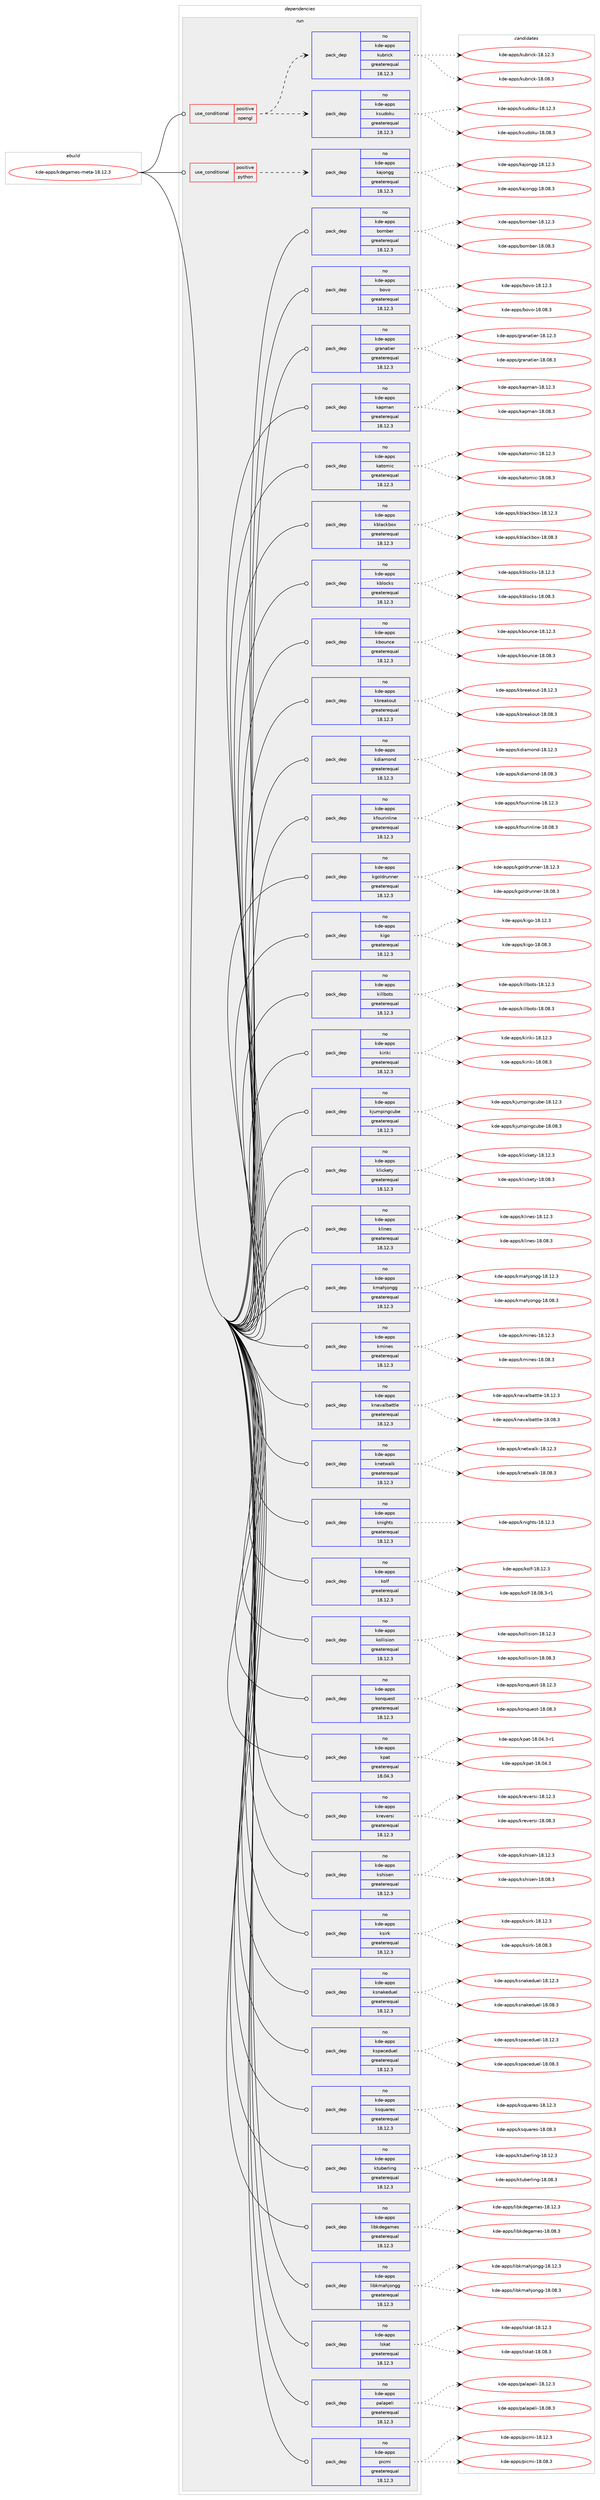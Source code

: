 digraph prolog {

# *************
# Graph options
# *************

newrank=true;
concentrate=true;
compound=true;
graph [rankdir=LR,fontname=Helvetica,fontsize=10,ranksep=1.5];#, ranksep=2.5, nodesep=0.2];
edge  [arrowhead=vee];
node  [fontname=Helvetica,fontsize=10];

# **********
# The ebuild
# **********

subgraph cluster_leftcol {
color=gray;
rank=same;
label=<<i>ebuild</i>>;
id [label="kde-apps/kdegames-meta-18.12.3", color=red, width=4, href="../kde-apps/kdegames-meta-18.12.3.svg"];
}

# ****************
# The dependencies
# ****************

subgraph cluster_midcol {
color=gray;
label=<<i>dependencies</i>>;
subgraph cluster_compile {
fillcolor="#eeeeee";
style=filled;
label=<<i>compile</i>>;
}
subgraph cluster_compileandrun {
fillcolor="#eeeeee";
style=filled;
label=<<i>compile and run</i>>;
}
subgraph cluster_run {
fillcolor="#eeeeee";
style=filled;
label=<<i>run</i>>;
subgraph cond428769 {
dependency1574760 [label=<<TABLE BORDER="0" CELLBORDER="1" CELLSPACING="0" CELLPADDING="4"><TR><TD ROWSPAN="3" CELLPADDING="10">use_conditional</TD></TR><TR><TD>positive</TD></TR><TR><TD>opengl</TD></TR></TABLE>>, shape=none, color=red];
subgraph pack1121554 {
dependency1574761 [label=<<TABLE BORDER="0" CELLBORDER="1" CELLSPACING="0" CELLPADDING="4" WIDTH="220"><TR><TD ROWSPAN="6" CELLPADDING="30">pack_dep</TD></TR><TR><TD WIDTH="110">no</TD></TR><TR><TD>kde-apps</TD></TR><TR><TD>ksudoku</TD></TR><TR><TD>greaterequal</TD></TR><TR><TD>18.12.3</TD></TR></TABLE>>, shape=none, color=blue];
}
dependency1574760:e -> dependency1574761:w [weight=20,style="dashed",arrowhead="vee"];
subgraph pack1121555 {
dependency1574762 [label=<<TABLE BORDER="0" CELLBORDER="1" CELLSPACING="0" CELLPADDING="4" WIDTH="220"><TR><TD ROWSPAN="6" CELLPADDING="30">pack_dep</TD></TR><TR><TD WIDTH="110">no</TD></TR><TR><TD>kde-apps</TD></TR><TR><TD>kubrick</TD></TR><TR><TD>greaterequal</TD></TR><TR><TD>18.12.3</TD></TR></TABLE>>, shape=none, color=blue];
}
dependency1574760:e -> dependency1574762:w [weight=20,style="dashed",arrowhead="vee"];
}
id:e -> dependency1574760:w [weight=20,style="solid",arrowhead="odot"];
subgraph cond428770 {
dependency1574763 [label=<<TABLE BORDER="0" CELLBORDER="1" CELLSPACING="0" CELLPADDING="4"><TR><TD ROWSPAN="3" CELLPADDING="10">use_conditional</TD></TR><TR><TD>positive</TD></TR><TR><TD>python</TD></TR></TABLE>>, shape=none, color=red];
subgraph pack1121556 {
dependency1574764 [label=<<TABLE BORDER="0" CELLBORDER="1" CELLSPACING="0" CELLPADDING="4" WIDTH="220"><TR><TD ROWSPAN="6" CELLPADDING="30">pack_dep</TD></TR><TR><TD WIDTH="110">no</TD></TR><TR><TD>kde-apps</TD></TR><TR><TD>kajongg</TD></TR><TR><TD>greaterequal</TD></TR><TR><TD>18.12.3</TD></TR></TABLE>>, shape=none, color=blue];
}
dependency1574763:e -> dependency1574764:w [weight=20,style="dashed",arrowhead="vee"];
}
id:e -> dependency1574763:w [weight=20,style="solid",arrowhead="odot"];
subgraph pack1121557 {
dependency1574765 [label=<<TABLE BORDER="0" CELLBORDER="1" CELLSPACING="0" CELLPADDING="4" WIDTH="220"><TR><TD ROWSPAN="6" CELLPADDING="30">pack_dep</TD></TR><TR><TD WIDTH="110">no</TD></TR><TR><TD>kde-apps</TD></TR><TR><TD>bomber</TD></TR><TR><TD>greaterequal</TD></TR><TR><TD>18.12.3</TD></TR></TABLE>>, shape=none, color=blue];
}
id:e -> dependency1574765:w [weight=20,style="solid",arrowhead="odot"];
subgraph pack1121558 {
dependency1574766 [label=<<TABLE BORDER="0" CELLBORDER="1" CELLSPACING="0" CELLPADDING="4" WIDTH="220"><TR><TD ROWSPAN="6" CELLPADDING="30">pack_dep</TD></TR><TR><TD WIDTH="110">no</TD></TR><TR><TD>kde-apps</TD></TR><TR><TD>bovo</TD></TR><TR><TD>greaterequal</TD></TR><TR><TD>18.12.3</TD></TR></TABLE>>, shape=none, color=blue];
}
id:e -> dependency1574766:w [weight=20,style="solid",arrowhead="odot"];
subgraph pack1121559 {
dependency1574767 [label=<<TABLE BORDER="0" CELLBORDER="1" CELLSPACING="0" CELLPADDING="4" WIDTH="220"><TR><TD ROWSPAN="6" CELLPADDING="30">pack_dep</TD></TR><TR><TD WIDTH="110">no</TD></TR><TR><TD>kde-apps</TD></TR><TR><TD>granatier</TD></TR><TR><TD>greaterequal</TD></TR><TR><TD>18.12.3</TD></TR></TABLE>>, shape=none, color=blue];
}
id:e -> dependency1574767:w [weight=20,style="solid",arrowhead="odot"];
subgraph pack1121560 {
dependency1574768 [label=<<TABLE BORDER="0" CELLBORDER="1" CELLSPACING="0" CELLPADDING="4" WIDTH="220"><TR><TD ROWSPAN="6" CELLPADDING="30">pack_dep</TD></TR><TR><TD WIDTH="110">no</TD></TR><TR><TD>kde-apps</TD></TR><TR><TD>kapman</TD></TR><TR><TD>greaterequal</TD></TR><TR><TD>18.12.3</TD></TR></TABLE>>, shape=none, color=blue];
}
id:e -> dependency1574768:w [weight=20,style="solid",arrowhead="odot"];
subgraph pack1121561 {
dependency1574769 [label=<<TABLE BORDER="0" CELLBORDER="1" CELLSPACING="0" CELLPADDING="4" WIDTH="220"><TR><TD ROWSPAN="6" CELLPADDING="30">pack_dep</TD></TR><TR><TD WIDTH="110">no</TD></TR><TR><TD>kde-apps</TD></TR><TR><TD>katomic</TD></TR><TR><TD>greaterequal</TD></TR><TR><TD>18.12.3</TD></TR></TABLE>>, shape=none, color=blue];
}
id:e -> dependency1574769:w [weight=20,style="solid",arrowhead="odot"];
subgraph pack1121562 {
dependency1574770 [label=<<TABLE BORDER="0" CELLBORDER="1" CELLSPACING="0" CELLPADDING="4" WIDTH="220"><TR><TD ROWSPAN="6" CELLPADDING="30">pack_dep</TD></TR><TR><TD WIDTH="110">no</TD></TR><TR><TD>kde-apps</TD></TR><TR><TD>kblackbox</TD></TR><TR><TD>greaterequal</TD></TR><TR><TD>18.12.3</TD></TR></TABLE>>, shape=none, color=blue];
}
id:e -> dependency1574770:w [weight=20,style="solid",arrowhead="odot"];
subgraph pack1121563 {
dependency1574771 [label=<<TABLE BORDER="0" CELLBORDER="1" CELLSPACING="0" CELLPADDING="4" WIDTH="220"><TR><TD ROWSPAN="6" CELLPADDING="30">pack_dep</TD></TR><TR><TD WIDTH="110">no</TD></TR><TR><TD>kde-apps</TD></TR><TR><TD>kblocks</TD></TR><TR><TD>greaterequal</TD></TR><TR><TD>18.12.3</TD></TR></TABLE>>, shape=none, color=blue];
}
id:e -> dependency1574771:w [weight=20,style="solid",arrowhead="odot"];
subgraph pack1121564 {
dependency1574772 [label=<<TABLE BORDER="0" CELLBORDER="1" CELLSPACING="0" CELLPADDING="4" WIDTH="220"><TR><TD ROWSPAN="6" CELLPADDING="30">pack_dep</TD></TR><TR><TD WIDTH="110">no</TD></TR><TR><TD>kde-apps</TD></TR><TR><TD>kbounce</TD></TR><TR><TD>greaterequal</TD></TR><TR><TD>18.12.3</TD></TR></TABLE>>, shape=none, color=blue];
}
id:e -> dependency1574772:w [weight=20,style="solid",arrowhead="odot"];
subgraph pack1121565 {
dependency1574773 [label=<<TABLE BORDER="0" CELLBORDER="1" CELLSPACING="0" CELLPADDING="4" WIDTH="220"><TR><TD ROWSPAN="6" CELLPADDING="30">pack_dep</TD></TR><TR><TD WIDTH="110">no</TD></TR><TR><TD>kde-apps</TD></TR><TR><TD>kbreakout</TD></TR><TR><TD>greaterequal</TD></TR><TR><TD>18.12.3</TD></TR></TABLE>>, shape=none, color=blue];
}
id:e -> dependency1574773:w [weight=20,style="solid",arrowhead="odot"];
subgraph pack1121566 {
dependency1574774 [label=<<TABLE BORDER="0" CELLBORDER="1" CELLSPACING="0" CELLPADDING="4" WIDTH="220"><TR><TD ROWSPAN="6" CELLPADDING="30">pack_dep</TD></TR><TR><TD WIDTH="110">no</TD></TR><TR><TD>kde-apps</TD></TR><TR><TD>kdiamond</TD></TR><TR><TD>greaterequal</TD></TR><TR><TD>18.12.3</TD></TR></TABLE>>, shape=none, color=blue];
}
id:e -> dependency1574774:w [weight=20,style="solid",arrowhead="odot"];
subgraph pack1121567 {
dependency1574775 [label=<<TABLE BORDER="0" CELLBORDER="1" CELLSPACING="0" CELLPADDING="4" WIDTH="220"><TR><TD ROWSPAN="6" CELLPADDING="30">pack_dep</TD></TR><TR><TD WIDTH="110">no</TD></TR><TR><TD>kde-apps</TD></TR><TR><TD>kfourinline</TD></TR><TR><TD>greaterequal</TD></TR><TR><TD>18.12.3</TD></TR></TABLE>>, shape=none, color=blue];
}
id:e -> dependency1574775:w [weight=20,style="solid",arrowhead="odot"];
subgraph pack1121568 {
dependency1574776 [label=<<TABLE BORDER="0" CELLBORDER="1" CELLSPACING="0" CELLPADDING="4" WIDTH="220"><TR><TD ROWSPAN="6" CELLPADDING="30">pack_dep</TD></TR><TR><TD WIDTH="110">no</TD></TR><TR><TD>kde-apps</TD></TR><TR><TD>kgoldrunner</TD></TR><TR><TD>greaterequal</TD></TR><TR><TD>18.12.3</TD></TR></TABLE>>, shape=none, color=blue];
}
id:e -> dependency1574776:w [weight=20,style="solid",arrowhead="odot"];
subgraph pack1121569 {
dependency1574777 [label=<<TABLE BORDER="0" CELLBORDER="1" CELLSPACING="0" CELLPADDING="4" WIDTH="220"><TR><TD ROWSPAN="6" CELLPADDING="30">pack_dep</TD></TR><TR><TD WIDTH="110">no</TD></TR><TR><TD>kde-apps</TD></TR><TR><TD>kigo</TD></TR><TR><TD>greaterequal</TD></TR><TR><TD>18.12.3</TD></TR></TABLE>>, shape=none, color=blue];
}
id:e -> dependency1574777:w [weight=20,style="solid",arrowhead="odot"];
subgraph pack1121570 {
dependency1574778 [label=<<TABLE BORDER="0" CELLBORDER="1" CELLSPACING="0" CELLPADDING="4" WIDTH="220"><TR><TD ROWSPAN="6" CELLPADDING="30">pack_dep</TD></TR><TR><TD WIDTH="110">no</TD></TR><TR><TD>kde-apps</TD></TR><TR><TD>killbots</TD></TR><TR><TD>greaterequal</TD></TR><TR><TD>18.12.3</TD></TR></TABLE>>, shape=none, color=blue];
}
id:e -> dependency1574778:w [weight=20,style="solid",arrowhead="odot"];
subgraph pack1121571 {
dependency1574779 [label=<<TABLE BORDER="0" CELLBORDER="1" CELLSPACING="0" CELLPADDING="4" WIDTH="220"><TR><TD ROWSPAN="6" CELLPADDING="30">pack_dep</TD></TR><TR><TD WIDTH="110">no</TD></TR><TR><TD>kde-apps</TD></TR><TR><TD>kiriki</TD></TR><TR><TD>greaterequal</TD></TR><TR><TD>18.12.3</TD></TR></TABLE>>, shape=none, color=blue];
}
id:e -> dependency1574779:w [weight=20,style="solid",arrowhead="odot"];
subgraph pack1121572 {
dependency1574780 [label=<<TABLE BORDER="0" CELLBORDER="1" CELLSPACING="0" CELLPADDING="4" WIDTH="220"><TR><TD ROWSPAN="6" CELLPADDING="30">pack_dep</TD></TR><TR><TD WIDTH="110">no</TD></TR><TR><TD>kde-apps</TD></TR><TR><TD>kjumpingcube</TD></TR><TR><TD>greaterequal</TD></TR><TR><TD>18.12.3</TD></TR></TABLE>>, shape=none, color=blue];
}
id:e -> dependency1574780:w [weight=20,style="solid",arrowhead="odot"];
subgraph pack1121573 {
dependency1574781 [label=<<TABLE BORDER="0" CELLBORDER="1" CELLSPACING="0" CELLPADDING="4" WIDTH="220"><TR><TD ROWSPAN="6" CELLPADDING="30">pack_dep</TD></TR><TR><TD WIDTH="110">no</TD></TR><TR><TD>kde-apps</TD></TR><TR><TD>klickety</TD></TR><TR><TD>greaterequal</TD></TR><TR><TD>18.12.3</TD></TR></TABLE>>, shape=none, color=blue];
}
id:e -> dependency1574781:w [weight=20,style="solid",arrowhead="odot"];
subgraph pack1121574 {
dependency1574782 [label=<<TABLE BORDER="0" CELLBORDER="1" CELLSPACING="0" CELLPADDING="4" WIDTH="220"><TR><TD ROWSPAN="6" CELLPADDING="30">pack_dep</TD></TR><TR><TD WIDTH="110">no</TD></TR><TR><TD>kde-apps</TD></TR><TR><TD>klines</TD></TR><TR><TD>greaterequal</TD></TR><TR><TD>18.12.3</TD></TR></TABLE>>, shape=none, color=blue];
}
id:e -> dependency1574782:w [weight=20,style="solid",arrowhead="odot"];
subgraph pack1121575 {
dependency1574783 [label=<<TABLE BORDER="0" CELLBORDER="1" CELLSPACING="0" CELLPADDING="4" WIDTH="220"><TR><TD ROWSPAN="6" CELLPADDING="30">pack_dep</TD></TR><TR><TD WIDTH="110">no</TD></TR><TR><TD>kde-apps</TD></TR><TR><TD>kmahjongg</TD></TR><TR><TD>greaterequal</TD></TR><TR><TD>18.12.3</TD></TR></TABLE>>, shape=none, color=blue];
}
id:e -> dependency1574783:w [weight=20,style="solid",arrowhead="odot"];
subgraph pack1121576 {
dependency1574784 [label=<<TABLE BORDER="0" CELLBORDER="1" CELLSPACING="0" CELLPADDING="4" WIDTH="220"><TR><TD ROWSPAN="6" CELLPADDING="30">pack_dep</TD></TR><TR><TD WIDTH="110">no</TD></TR><TR><TD>kde-apps</TD></TR><TR><TD>kmines</TD></TR><TR><TD>greaterequal</TD></TR><TR><TD>18.12.3</TD></TR></TABLE>>, shape=none, color=blue];
}
id:e -> dependency1574784:w [weight=20,style="solid",arrowhead="odot"];
subgraph pack1121577 {
dependency1574785 [label=<<TABLE BORDER="0" CELLBORDER="1" CELLSPACING="0" CELLPADDING="4" WIDTH="220"><TR><TD ROWSPAN="6" CELLPADDING="30">pack_dep</TD></TR><TR><TD WIDTH="110">no</TD></TR><TR><TD>kde-apps</TD></TR><TR><TD>knavalbattle</TD></TR><TR><TD>greaterequal</TD></TR><TR><TD>18.12.3</TD></TR></TABLE>>, shape=none, color=blue];
}
id:e -> dependency1574785:w [weight=20,style="solid",arrowhead="odot"];
subgraph pack1121578 {
dependency1574786 [label=<<TABLE BORDER="0" CELLBORDER="1" CELLSPACING="0" CELLPADDING="4" WIDTH="220"><TR><TD ROWSPAN="6" CELLPADDING="30">pack_dep</TD></TR><TR><TD WIDTH="110">no</TD></TR><TR><TD>kde-apps</TD></TR><TR><TD>knetwalk</TD></TR><TR><TD>greaterequal</TD></TR><TR><TD>18.12.3</TD></TR></TABLE>>, shape=none, color=blue];
}
id:e -> dependency1574786:w [weight=20,style="solid",arrowhead="odot"];
subgraph pack1121579 {
dependency1574787 [label=<<TABLE BORDER="0" CELLBORDER="1" CELLSPACING="0" CELLPADDING="4" WIDTH="220"><TR><TD ROWSPAN="6" CELLPADDING="30">pack_dep</TD></TR><TR><TD WIDTH="110">no</TD></TR><TR><TD>kde-apps</TD></TR><TR><TD>knights</TD></TR><TR><TD>greaterequal</TD></TR><TR><TD>18.12.3</TD></TR></TABLE>>, shape=none, color=blue];
}
id:e -> dependency1574787:w [weight=20,style="solid",arrowhead="odot"];
subgraph pack1121580 {
dependency1574788 [label=<<TABLE BORDER="0" CELLBORDER="1" CELLSPACING="0" CELLPADDING="4" WIDTH="220"><TR><TD ROWSPAN="6" CELLPADDING="30">pack_dep</TD></TR><TR><TD WIDTH="110">no</TD></TR><TR><TD>kde-apps</TD></TR><TR><TD>kolf</TD></TR><TR><TD>greaterequal</TD></TR><TR><TD>18.12.3</TD></TR></TABLE>>, shape=none, color=blue];
}
id:e -> dependency1574788:w [weight=20,style="solid",arrowhead="odot"];
subgraph pack1121581 {
dependency1574789 [label=<<TABLE BORDER="0" CELLBORDER="1" CELLSPACING="0" CELLPADDING="4" WIDTH="220"><TR><TD ROWSPAN="6" CELLPADDING="30">pack_dep</TD></TR><TR><TD WIDTH="110">no</TD></TR><TR><TD>kde-apps</TD></TR><TR><TD>kollision</TD></TR><TR><TD>greaterequal</TD></TR><TR><TD>18.12.3</TD></TR></TABLE>>, shape=none, color=blue];
}
id:e -> dependency1574789:w [weight=20,style="solid",arrowhead="odot"];
subgraph pack1121582 {
dependency1574790 [label=<<TABLE BORDER="0" CELLBORDER="1" CELLSPACING="0" CELLPADDING="4" WIDTH="220"><TR><TD ROWSPAN="6" CELLPADDING="30">pack_dep</TD></TR><TR><TD WIDTH="110">no</TD></TR><TR><TD>kde-apps</TD></TR><TR><TD>konquest</TD></TR><TR><TD>greaterequal</TD></TR><TR><TD>18.12.3</TD></TR></TABLE>>, shape=none, color=blue];
}
id:e -> dependency1574790:w [weight=20,style="solid",arrowhead="odot"];
subgraph pack1121583 {
dependency1574791 [label=<<TABLE BORDER="0" CELLBORDER="1" CELLSPACING="0" CELLPADDING="4" WIDTH="220"><TR><TD ROWSPAN="6" CELLPADDING="30">pack_dep</TD></TR><TR><TD WIDTH="110">no</TD></TR><TR><TD>kde-apps</TD></TR><TR><TD>kpat</TD></TR><TR><TD>greaterequal</TD></TR><TR><TD>18.04.3</TD></TR></TABLE>>, shape=none, color=blue];
}
id:e -> dependency1574791:w [weight=20,style="solid",arrowhead="odot"];
subgraph pack1121584 {
dependency1574792 [label=<<TABLE BORDER="0" CELLBORDER="1" CELLSPACING="0" CELLPADDING="4" WIDTH="220"><TR><TD ROWSPAN="6" CELLPADDING="30">pack_dep</TD></TR><TR><TD WIDTH="110">no</TD></TR><TR><TD>kde-apps</TD></TR><TR><TD>kreversi</TD></TR><TR><TD>greaterequal</TD></TR><TR><TD>18.12.3</TD></TR></TABLE>>, shape=none, color=blue];
}
id:e -> dependency1574792:w [weight=20,style="solid",arrowhead="odot"];
subgraph pack1121585 {
dependency1574793 [label=<<TABLE BORDER="0" CELLBORDER="1" CELLSPACING="0" CELLPADDING="4" WIDTH="220"><TR><TD ROWSPAN="6" CELLPADDING="30">pack_dep</TD></TR><TR><TD WIDTH="110">no</TD></TR><TR><TD>kde-apps</TD></TR><TR><TD>kshisen</TD></TR><TR><TD>greaterequal</TD></TR><TR><TD>18.12.3</TD></TR></TABLE>>, shape=none, color=blue];
}
id:e -> dependency1574793:w [weight=20,style="solid",arrowhead="odot"];
subgraph pack1121586 {
dependency1574794 [label=<<TABLE BORDER="0" CELLBORDER="1" CELLSPACING="0" CELLPADDING="4" WIDTH="220"><TR><TD ROWSPAN="6" CELLPADDING="30">pack_dep</TD></TR><TR><TD WIDTH="110">no</TD></TR><TR><TD>kde-apps</TD></TR><TR><TD>ksirk</TD></TR><TR><TD>greaterequal</TD></TR><TR><TD>18.12.3</TD></TR></TABLE>>, shape=none, color=blue];
}
id:e -> dependency1574794:w [weight=20,style="solid",arrowhead="odot"];
subgraph pack1121587 {
dependency1574795 [label=<<TABLE BORDER="0" CELLBORDER="1" CELLSPACING="0" CELLPADDING="4" WIDTH="220"><TR><TD ROWSPAN="6" CELLPADDING="30">pack_dep</TD></TR><TR><TD WIDTH="110">no</TD></TR><TR><TD>kde-apps</TD></TR><TR><TD>ksnakeduel</TD></TR><TR><TD>greaterequal</TD></TR><TR><TD>18.12.3</TD></TR></TABLE>>, shape=none, color=blue];
}
id:e -> dependency1574795:w [weight=20,style="solid",arrowhead="odot"];
subgraph pack1121588 {
dependency1574796 [label=<<TABLE BORDER="0" CELLBORDER="1" CELLSPACING="0" CELLPADDING="4" WIDTH="220"><TR><TD ROWSPAN="6" CELLPADDING="30">pack_dep</TD></TR><TR><TD WIDTH="110">no</TD></TR><TR><TD>kde-apps</TD></TR><TR><TD>kspaceduel</TD></TR><TR><TD>greaterequal</TD></TR><TR><TD>18.12.3</TD></TR></TABLE>>, shape=none, color=blue];
}
id:e -> dependency1574796:w [weight=20,style="solid",arrowhead="odot"];
subgraph pack1121589 {
dependency1574797 [label=<<TABLE BORDER="0" CELLBORDER="1" CELLSPACING="0" CELLPADDING="4" WIDTH="220"><TR><TD ROWSPAN="6" CELLPADDING="30">pack_dep</TD></TR><TR><TD WIDTH="110">no</TD></TR><TR><TD>kde-apps</TD></TR><TR><TD>ksquares</TD></TR><TR><TD>greaterequal</TD></TR><TR><TD>18.12.3</TD></TR></TABLE>>, shape=none, color=blue];
}
id:e -> dependency1574797:w [weight=20,style="solid",arrowhead="odot"];
subgraph pack1121590 {
dependency1574798 [label=<<TABLE BORDER="0" CELLBORDER="1" CELLSPACING="0" CELLPADDING="4" WIDTH="220"><TR><TD ROWSPAN="6" CELLPADDING="30">pack_dep</TD></TR><TR><TD WIDTH="110">no</TD></TR><TR><TD>kde-apps</TD></TR><TR><TD>ktuberling</TD></TR><TR><TD>greaterequal</TD></TR><TR><TD>18.12.3</TD></TR></TABLE>>, shape=none, color=blue];
}
id:e -> dependency1574798:w [weight=20,style="solid",arrowhead="odot"];
subgraph pack1121591 {
dependency1574799 [label=<<TABLE BORDER="0" CELLBORDER="1" CELLSPACING="0" CELLPADDING="4" WIDTH="220"><TR><TD ROWSPAN="6" CELLPADDING="30">pack_dep</TD></TR><TR><TD WIDTH="110">no</TD></TR><TR><TD>kde-apps</TD></TR><TR><TD>libkdegames</TD></TR><TR><TD>greaterequal</TD></TR><TR><TD>18.12.3</TD></TR></TABLE>>, shape=none, color=blue];
}
id:e -> dependency1574799:w [weight=20,style="solid",arrowhead="odot"];
subgraph pack1121592 {
dependency1574800 [label=<<TABLE BORDER="0" CELLBORDER="1" CELLSPACING="0" CELLPADDING="4" WIDTH="220"><TR><TD ROWSPAN="6" CELLPADDING="30">pack_dep</TD></TR><TR><TD WIDTH="110">no</TD></TR><TR><TD>kde-apps</TD></TR><TR><TD>libkmahjongg</TD></TR><TR><TD>greaterequal</TD></TR><TR><TD>18.12.3</TD></TR></TABLE>>, shape=none, color=blue];
}
id:e -> dependency1574800:w [weight=20,style="solid",arrowhead="odot"];
subgraph pack1121593 {
dependency1574801 [label=<<TABLE BORDER="0" CELLBORDER="1" CELLSPACING="0" CELLPADDING="4" WIDTH="220"><TR><TD ROWSPAN="6" CELLPADDING="30">pack_dep</TD></TR><TR><TD WIDTH="110">no</TD></TR><TR><TD>kde-apps</TD></TR><TR><TD>lskat</TD></TR><TR><TD>greaterequal</TD></TR><TR><TD>18.12.3</TD></TR></TABLE>>, shape=none, color=blue];
}
id:e -> dependency1574801:w [weight=20,style="solid",arrowhead="odot"];
subgraph pack1121594 {
dependency1574802 [label=<<TABLE BORDER="0" CELLBORDER="1" CELLSPACING="0" CELLPADDING="4" WIDTH="220"><TR><TD ROWSPAN="6" CELLPADDING="30">pack_dep</TD></TR><TR><TD WIDTH="110">no</TD></TR><TR><TD>kde-apps</TD></TR><TR><TD>palapeli</TD></TR><TR><TD>greaterequal</TD></TR><TR><TD>18.12.3</TD></TR></TABLE>>, shape=none, color=blue];
}
id:e -> dependency1574802:w [weight=20,style="solid",arrowhead="odot"];
subgraph pack1121595 {
dependency1574803 [label=<<TABLE BORDER="0" CELLBORDER="1" CELLSPACING="0" CELLPADDING="4" WIDTH="220"><TR><TD ROWSPAN="6" CELLPADDING="30">pack_dep</TD></TR><TR><TD WIDTH="110">no</TD></TR><TR><TD>kde-apps</TD></TR><TR><TD>picmi</TD></TR><TR><TD>greaterequal</TD></TR><TR><TD>18.12.3</TD></TR></TABLE>>, shape=none, color=blue];
}
id:e -> dependency1574803:w [weight=20,style="solid",arrowhead="odot"];
}
}

# **************
# The candidates
# **************

subgraph cluster_choices {
rank=same;
color=gray;
label=<<i>candidates</i>>;

subgraph choice1121554 {
color=black;
nodesep=1;
choice1071001014597112112115471071151171001111071174549564648564651 [label="kde-apps/ksudoku-18.08.3", color=red, width=4,href="../kde-apps/ksudoku-18.08.3.svg"];
choice1071001014597112112115471071151171001111071174549564649504651 [label="kde-apps/ksudoku-18.12.3", color=red, width=4,href="../kde-apps/ksudoku-18.12.3.svg"];
dependency1574761:e -> choice1071001014597112112115471071151171001111071174549564648564651:w [style=dotted,weight="100"];
dependency1574761:e -> choice1071001014597112112115471071151171001111071174549564649504651:w [style=dotted,weight="100"];
}
subgraph choice1121555 {
color=black;
nodesep=1;
choice10710010145971121121154710711798114105991074549564648564651 [label="kde-apps/kubrick-18.08.3", color=red, width=4,href="../kde-apps/kubrick-18.08.3.svg"];
choice10710010145971121121154710711798114105991074549564649504651 [label="kde-apps/kubrick-18.12.3", color=red, width=4,href="../kde-apps/kubrick-18.12.3.svg"];
dependency1574762:e -> choice10710010145971121121154710711798114105991074549564648564651:w [style=dotted,weight="100"];
dependency1574762:e -> choice10710010145971121121154710711798114105991074549564649504651:w [style=dotted,weight="100"];
}
subgraph choice1121556 {
color=black;
nodesep=1;
choice107100101459711211211547107971061111101031034549564648564651 [label="kde-apps/kajongg-18.08.3", color=red, width=4,href="../kde-apps/kajongg-18.08.3.svg"];
choice107100101459711211211547107971061111101031034549564649504651 [label="kde-apps/kajongg-18.12.3", color=red, width=4,href="../kde-apps/kajongg-18.12.3.svg"];
dependency1574764:e -> choice107100101459711211211547107971061111101031034549564648564651:w [style=dotted,weight="100"];
dependency1574764:e -> choice107100101459711211211547107971061111101031034549564649504651:w [style=dotted,weight="100"];
}
subgraph choice1121557 {
color=black;
nodesep=1;
choice10710010145971121121154798111109981011144549564648564651 [label="kde-apps/bomber-18.08.3", color=red, width=4,href="../kde-apps/bomber-18.08.3.svg"];
choice10710010145971121121154798111109981011144549564649504651 [label="kde-apps/bomber-18.12.3", color=red, width=4,href="../kde-apps/bomber-18.12.3.svg"];
dependency1574765:e -> choice10710010145971121121154798111109981011144549564648564651:w [style=dotted,weight="100"];
dependency1574765:e -> choice10710010145971121121154798111109981011144549564649504651:w [style=dotted,weight="100"];
}
subgraph choice1121558 {
color=black;
nodesep=1;
choice107100101459711211211547981111181114549564648564651 [label="kde-apps/bovo-18.08.3", color=red, width=4,href="../kde-apps/bovo-18.08.3.svg"];
choice107100101459711211211547981111181114549564649504651 [label="kde-apps/bovo-18.12.3", color=red, width=4,href="../kde-apps/bovo-18.12.3.svg"];
dependency1574766:e -> choice107100101459711211211547981111181114549564648564651:w [style=dotted,weight="100"];
dependency1574766:e -> choice107100101459711211211547981111181114549564649504651:w [style=dotted,weight="100"];
}
subgraph choice1121559 {
color=black;
nodesep=1;
choice10710010145971121121154710311497110971161051011144549564648564651 [label="kde-apps/granatier-18.08.3", color=red, width=4,href="../kde-apps/granatier-18.08.3.svg"];
choice10710010145971121121154710311497110971161051011144549564649504651 [label="kde-apps/granatier-18.12.3", color=red, width=4,href="../kde-apps/granatier-18.12.3.svg"];
dependency1574767:e -> choice10710010145971121121154710311497110971161051011144549564648564651:w [style=dotted,weight="100"];
dependency1574767:e -> choice10710010145971121121154710311497110971161051011144549564649504651:w [style=dotted,weight="100"];
}
subgraph choice1121560 {
color=black;
nodesep=1;
choice10710010145971121121154710797112109971104549564648564651 [label="kde-apps/kapman-18.08.3", color=red, width=4,href="../kde-apps/kapman-18.08.3.svg"];
choice10710010145971121121154710797112109971104549564649504651 [label="kde-apps/kapman-18.12.3", color=red, width=4,href="../kde-apps/kapman-18.12.3.svg"];
dependency1574768:e -> choice10710010145971121121154710797112109971104549564648564651:w [style=dotted,weight="100"];
dependency1574768:e -> choice10710010145971121121154710797112109971104549564649504651:w [style=dotted,weight="100"];
}
subgraph choice1121561 {
color=black;
nodesep=1;
choice10710010145971121121154710797116111109105994549564648564651 [label="kde-apps/katomic-18.08.3", color=red, width=4,href="../kde-apps/katomic-18.08.3.svg"];
choice10710010145971121121154710797116111109105994549564649504651 [label="kde-apps/katomic-18.12.3", color=red, width=4,href="../kde-apps/katomic-18.12.3.svg"];
dependency1574769:e -> choice10710010145971121121154710797116111109105994549564648564651:w [style=dotted,weight="100"];
dependency1574769:e -> choice10710010145971121121154710797116111109105994549564649504651:w [style=dotted,weight="100"];
}
subgraph choice1121562 {
color=black;
nodesep=1;
choice107100101459711211211547107981089799107981111204549564648564651 [label="kde-apps/kblackbox-18.08.3", color=red, width=4,href="../kde-apps/kblackbox-18.08.3.svg"];
choice107100101459711211211547107981089799107981111204549564649504651 [label="kde-apps/kblackbox-18.12.3", color=red, width=4,href="../kde-apps/kblackbox-18.12.3.svg"];
dependency1574770:e -> choice107100101459711211211547107981089799107981111204549564648564651:w [style=dotted,weight="100"];
dependency1574770:e -> choice107100101459711211211547107981089799107981111204549564649504651:w [style=dotted,weight="100"];
}
subgraph choice1121563 {
color=black;
nodesep=1;
choice10710010145971121121154710798108111991071154549564648564651 [label="kde-apps/kblocks-18.08.3", color=red, width=4,href="../kde-apps/kblocks-18.08.3.svg"];
choice10710010145971121121154710798108111991071154549564649504651 [label="kde-apps/kblocks-18.12.3", color=red, width=4,href="../kde-apps/kblocks-18.12.3.svg"];
dependency1574771:e -> choice10710010145971121121154710798108111991071154549564648564651:w [style=dotted,weight="100"];
dependency1574771:e -> choice10710010145971121121154710798108111991071154549564649504651:w [style=dotted,weight="100"];
}
subgraph choice1121564 {
color=black;
nodesep=1;
choice10710010145971121121154710798111117110991014549564648564651 [label="kde-apps/kbounce-18.08.3", color=red, width=4,href="../kde-apps/kbounce-18.08.3.svg"];
choice10710010145971121121154710798111117110991014549564649504651 [label="kde-apps/kbounce-18.12.3", color=red, width=4,href="../kde-apps/kbounce-18.12.3.svg"];
dependency1574772:e -> choice10710010145971121121154710798111117110991014549564648564651:w [style=dotted,weight="100"];
dependency1574772:e -> choice10710010145971121121154710798111117110991014549564649504651:w [style=dotted,weight="100"];
}
subgraph choice1121565 {
color=black;
nodesep=1;
choice10710010145971121121154710798114101971071111171164549564648564651 [label="kde-apps/kbreakout-18.08.3", color=red, width=4,href="../kde-apps/kbreakout-18.08.3.svg"];
choice10710010145971121121154710798114101971071111171164549564649504651 [label="kde-apps/kbreakout-18.12.3", color=red, width=4,href="../kde-apps/kbreakout-18.12.3.svg"];
dependency1574773:e -> choice10710010145971121121154710798114101971071111171164549564648564651:w [style=dotted,weight="100"];
dependency1574773:e -> choice10710010145971121121154710798114101971071111171164549564649504651:w [style=dotted,weight="100"];
}
subgraph choice1121566 {
color=black;
nodesep=1;
choice107100101459711211211547107100105971091111101004549564648564651 [label="kde-apps/kdiamond-18.08.3", color=red, width=4,href="../kde-apps/kdiamond-18.08.3.svg"];
choice107100101459711211211547107100105971091111101004549564649504651 [label="kde-apps/kdiamond-18.12.3", color=red, width=4,href="../kde-apps/kdiamond-18.12.3.svg"];
dependency1574774:e -> choice107100101459711211211547107100105971091111101004549564648564651:w [style=dotted,weight="100"];
dependency1574774:e -> choice107100101459711211211547107100105971091111101004549564649504651:w [style=dotted,weight="100"];
}
subgraph choice1121567 {
color=black;
nodesep=1;
choice1071001014597112112115471071021111171141051101081051101014549564648564651 [label="kde-apps/kfourinline-18.08.3", color=red, width=4,href="../kde-apps/kfourinline-18.08.3.svg"];
choice1071001014597112112115471071021111171141051101081051101014549564649504651 [label="kde-apps/kfourinline-18.12.3", color=red, width=4,href="../kde-apps/kfourinline-18.12.3.svg"];
dependency1574775:e -> choice1071001014597112112115471071021111171141051101081051101014549564648564651:w [style=dotted,weight="100"];
dependency1574775:e -> choice1071001014597112112115471071021111171141051101081051101014549564649504651:w [style=dotted,weight="100"];
}
subgraph choice1121568 {
color=black;
nodesep=1;
choice1071001014597112112115471071031111081001141171101101011144549564648564651 [label="kde-apps/kgoldrunner-18.08.3", color=red, width=4,href="../kde-apps/kgoldrunner-18.08.3.svg"];
choice1071001014597112112115471071031111081001141171101101011144549564649504651 [label="kde-apps/kgoldrunner-18.12.3", color=red, width=4,href="../kde-apps/kgoldrunner-18.12.3.svg"];
dependency1574776:e -> choice1071001014597112112115471071031111081001141171101101011144549564648564651:w [style=dotted,weight="100"];
dependency1574776:e -> choice1071001014597112112115471071031111081001141171101101011144549564649504651:w [style=dotted,weight="100"];
}
subgraph choice1121569 {
color=black;
nodesep=1;
choice1071001014597112112115471071051031114549564648564651 [label="kde-apps/kigo-18.08.3", color=red, width=4,href="../kde-apps/kigo-18.08.3.svg"];
choice1071001014597112112115471071051031114549564649504651 [label="kde-apps/kigo-18.12.3", color=red, width=4,href="../kde-apps/kigo-18.12.3.svg"];
dependency1574777:e -> choice1071001014597112112115471071051031114549564648564651:w [style=dotted,weight="100"];
dependency1574777:e -> choice1071001014597112112115471071051031114549564649504651:w [style=dotted,weight="100"];
}
subgraph choice1121570 {
color=black;
nodesep=1;
choice107100101459711211211547107105108108981111161154549564648564651 [label="kde-apps/killbots-18.08.3", color=red, width=4,href="../kde-apps/killbots-18.08.3.svg"];
choice107100101459711211211547107105108108981111161154549564649504651 [label="kde-apps/killbots-18.12.3", color=red, width=4,href="../kde-apps/killbots-18.12.3.svg"];
dependency1574778:e -> choice107100101459711211211547107105108108981111161154549564648564651:w [style=dotted,weight="100"];
dependency1574778:e -> choice107100101459711211211547107105108108981111161154549564649504651:w [style=dotted,weight="100"];
}
subgraph choice1121571 {
color=black;
nodesep=1;
choice1071001014597112112115471071051141051071054549564648564651 [label="kde-apps/kiriki-18.08.3", color=red, width=4,href="../kde-apps/kiriki-18.08.3.svg"];
choice1071001014597112112115471071051141051071054549564649504651 [label="kde-apps/kiriki-18.12.3", color=red, width=4,href="../kde-apps/kiriki-18.12.3.svg"];
dependency1574779:e -> choice1071001014597112112115471071051141051071054549564648564651:w [style=dotted,weight="100"];
dependency1574779:e -> choice1071001014597112112115471071051141051071054549564649504651:w [style=dotted,weight="100"];
}
subgraph choice1121572 {
color=black;
nodesep=1;
choice10710010145971121121154710710611710911210511010399117981014549564648564651 [label="kde-apps/kjumpingcube-18.08.3", color=red, width=4,href="../kde-apps/kjumpingcube-18.08.3.svg"];
choice10710010145971121121154710710611710911210511010399117981014549564649504651 [label="kde-apps/kjumpingcube-18.12.3", color=red, width=4,href="../kde-apps/kjumpingcube-18.12.3.svg"];
dependency1574780:e -> choice10710010145971121121154710710611710911210511010399117981014549564648564651:w [style=dotted,weight="100"];
dependency1574780:e -> choice10710010145971121121154710710611710911210511010399117981014549564649504651:w [style=dotted,weight="100"];
}
subgraph choice1121573 {
color=black;
nodesep=1;
choice107100101459711211211547107108105991071011161214549564648564651 [label="kde-apps/klickety-18.08.3", color=red, width=4,href="../kde-apps/klickety-18.08.3.svg"];
choice107100101459711211211547107108105991071011161214549564649504651 [label="kde-apps/klickety-18.12.3", color=red, width=4,href="../kde-apps/klickety-18.12.3.svg"];
dependency1574781:e -> choice107100101459711211211547107108105991071011161214549564648564651:w [style=dotted,weight="100"];
dependency1574781:e -> choice107100101459711211211547107108105991071011161214549564649504651:w [style=dotted,weight="100"];
}
subgraph choice1121574 {
color=black;
nodesep=1;
choice1071001014597112112115471071081051101011154549564648564651 [label="kde-apps/klines-18.08.3", color=red, width=4,href="../kde-apps/klines-18.08.3.svg"];
choice1071001014597112112115471071081051101011154549564649504651 [label="kde-apps/klines-18.12.3", color=red, width=4,href="../kde-apps/klines-18.12.3.svg"];
dependency1574782:e -> choice1071001014597112112115471071081051101011154549564648564651:w [style=dotted,weight="100"];
dependency1574782:e -> choice1071001014597112112115471071081051101011154549564649504651:w [style=dotted,weight="100"];
}
subgraph choice1121575 {
color=black;
nodesep=1;
choice107100101459711211211547107109971041061111101031034549564648564651 [label="kde-apps/kmahjongg-18.08.3", color=red, width=4,href="../kde-apps/kmahjongg-18.08.3.svg"];
choice107100101459711211211547107109971041061111101031034549564649504651 [label="kde-apps/kmahjongg-18.12.3", color=red, width=4,href="../kde-apps/kmahjongg-18.12.3.svg"];
dependency1574783:e -> choice107100101459711211211547107109971041061111101031034549564648564651:w [style=dotted,weight="100"];
dependency1574783:e -> choice107100101459711211211547107109971041061111101031034549564649504651:w [style=dotted,weight="100"];
}
subgraph choice1121576 {
color=black;
nodesep=1;
choice1071001014597112112115471071091051101011154549564648564651 [label="kde-apps/kmines-18.08.3", color=red, width=4,href="../kde-apps/kmines-18.08.3.svg"];
choice1071001014597112112115471071091051101011154549564649504651 [label="kde-apps/kmines-18.12.3", color=red, width=4,href="../kde-apps/kmines-18.12.3.svg"];
dependency1574784:e -> choice1071001014597112112115471071091051101011154549564648564651:w [style=dotted,weight="100"];
dependency1574784:e -> choice1071001014597112112115471071091051101011154549564649504651:w [style=dotted,weight="100"];
}
subgraph choice1121577 {
color=black;
nodesep=1;
choice107100101459711211211547107110971189710898971161161081014549564648564651 [label="kde-apps/knavalbattle-18.08.3", color=red, width=4,href="../kde-apps/knavalbattle-18.08.3.svg"];
choice107100101459711211211547107110971189710898971161161081014549564649504651 [label="kde-apps/knavalbattle-18.12.3", color=red, width=4,href="../kde-apps/knavalbattle-18.12.3.svg"];
dependency1574785:e -> choice107100101459711211211547107110971189710898971161161081014549564648564651:w [style=dotted,weight="100"];
dependency1574785:e -> choice107100101459711211211547107110971189710898971161161081014549564649504651:w [style=dotted,weight="100"];
}
subgraph choice1121578 {
color=black;
nodesep=1;
choice107100101459711211211547107110101116119971081074549564648564651 [label="kde-apps/knetwalk-18.08.3", color=red, width=4,href="../kde-apps/knetwalk-18.08.3.svg"];
choice107100101459711211211547107110101116119971081074549564649504651 [label="kde-apps/knetwalk-18.12.3", color=red, width=4,href="../kde-apps/knetwalk-18.12.3.svg"];
dependency1574786:e -> choice107100101459711211211547107110101116119971081074549564648564651:w [style=dotted,weight="100"];
dependency1574786:e -> choice107100101459711211211547107110101116119971081074549564649504651:w [style=dotted,weight="100"];
}
subgraph choice1121579 {
color=black;
nodesep=1;
choice1071001014597112112115471071101051031041161154549564649504651 [label="kde-apps/knights-18.12.3", color=red, width=4,href="../kde-apps/knights-18.12.3.svg"];
dependency1574787:e -> choice1071001014597112112115471071101051031041161154549564649504651:w [style=dotted,weight="100"];
}
subgraph choice1121580 {
color=black;
nodesep=1;
choice10710010145971121121154710711110810245495646485646514511449 [label="kde-apps/kolf-18.08.3-r1", color=red, width=4,href="../kde-apps/kolf-18.08.3-r1.svg"];
choice1071001014597112112115471071111081024549564649504651 [label="kde-apps/kolf-18.12.3", color=red, width=4,href="../kde-apps/kolf-18.12.3.svg"];
dependency1574788:e -> choice10710010145971121121154710711110810245495646485646514511449:w [style=dotted,weight="100"];
dependency1574788:e -> choice1071001014597112112115471071111081024549564649504651:w [style=dotted,weight="100"];
}
subgraph choice1121581 {
color=black;
nodesep=1;
choice1071001014597112112115471071111081081051151051111104549564648564651 [label="kde-apps/kollision-18.08.3", color=red, width=4,href="../kde-apps/kollision-18.08.3.svg"];
choice1071001014597112112115471071111081081051151051111104549564649504651 [label="kde-apps/kollision-18.12.3", color=red, width=4,href="../kde-apps/kollision-18.12.3.svg"];
dependency1574789:e -> choice1071001014597112112115471071111081081051151051111104549564648564651:w [style=dotted,weight="100"];
dependency1574789:e -> choice1071001014597112112115471071111081081051151051111104549564649504651:w [style=dotted,weight="100"];
}
subgraph choice1121582 {
color=black;
nodesep=1;
choice1071001014597112112115471071111101131171011151164549564648564651 [label="kde-apps/konquest-18.08.3", color=red, width=4,href="../kde-apps/konquest-18.08.3.svg"];
choice1071001014597112112115471071111101131171011151164549564649504651 [label="kde-apps/konquest-18.12.3", color=red, width=4,href="../kde-apps/konquest-18.12.3.svg"];
dependency1574790:e -> choice1071001014597112112115471071111101131171011151164549564648564651:w [style=dotted,weight="100"];
dependency1574790:e -> choice1071001014597112112115471071111101131171011151164549564649504651:w [style=dotted,weight="100"];
}
subgraph choice1121583 {
color=black;
nodesep=1;
choice107100101459711211211547107112971164549564648524651 [label="kde-apps/kpat-18.04.3", color=red, width=4,href="../kde-apps/kpat-18.04.3.svg"];
choice1071001014597112112115471071129711645495646485246514511449 [label="kde-apps/kpat-18.04.3-r1", color=red, width=4,href="../kde-apps/kpat-18.04.3-r1.svg"];
dependency1574791:e -> choice107100101459711211211547107112971164549564648524651:w [style=dotted,weight="100"];
dependency1574791:e -> choice1071001014597112112115471071129711645495646485246514511449:w [style=dotted,weight="100"];
}
subgraph choice1121584 {
color=black;
nodesep=1;
choice1071001014597112112115471071141011181011141151054549564648564651 [label="kde-apps/kreversi-18.08.3", color=red, width=4,href="../kde-apps/kreversi-18.08.3.svg"];
choice1071001014597112112115471071141011181011141151054549564649504651 [label="kde-apps/kreversi-18.12.3", color=red, width=4,href="../kde-apps/kreversi-18.12.3.svg"];
dependency1574792:e -> choice1071001014597112112115471071141011181011141151054549564648564651:w [style=dotted,weight="100"];
dependency1574792:e -> choice1071001014597112112115471071141011181011141151054549564649504651:w [style=dotted,weight="100"];
}
subgraph choice1121585 {
color=black;
nodesep=1;
choice1071001014597112112115471071151041051151011104549564648564651 [label="kde-apps/kshisen-18.08.3", color=red, width=4,href="../kde-apps/kshisen-18.08.3.svg"];
choice1071001014597112112115471071151041051151011104549564649504651 [label="kde-apps/kshisen-18.12.3", color=red, width=4,href="../kde-apps/kshisen-18.12.3.svg"];
dependency1574793:e -> choice1071001014597112112115471071151041051151011104549564648564651:w [style=dotted,weight="100"];
dependency1574793:e -> choice1071001014597112112115471071151041051151011104549564649504651:w [style=dotted,weight="100"];
}
subgraph choice1121586 {
color=black;
nodesep=1;
choice1071001014597112112115471071151051141074549564648564651 [label="kde-apps/ksirk-18.08.3", color=red, width=4,href="../kde-apps/ksirk-18.08.3.svg"];
choice1071001014597112112115471071151051141074549564649504651 [label="kde-apps/ksirk-18.12.3", color=red, width=4,href="../kde-apps/ksirk-18.12.3.svg"];
dependency1574794:e -> choice1071001014597112112115471071151051141074549564648564651:w [style=dotted,weight="100"];
dependency1574794:e -> choice1071001014597112112115471071151051141074549564649504651:w [style=dotted,weight="100"];
}
subgraph choice1121587 {
color=black;
nodesep=1;
choice107100101459711211211547107115110971071011001171011084549564648564651 [label="kde-apps/ksnakeduel-18.08.3", color=red, width=4,href="../kde-apps/ksnakeduel-18.08.3.svg"];
choice107100101459711211211547107115110971071011001171011084549564649504651 [label="kde-apps/ksnakeduel-18.12.3", color=red, width=4,href="../kde-apps/ksnakeduel-18.12.3.svg"];
dependency1574795:e -> choice107100101459711211211547107115110971071011001171011084549564648564651:w [style=dotted,weight="100"];
dependency1574795:e -> choice107100101459711211211547107115110971071011001171011084549564649504651:w [style=dotted,weight="100"];
}
subgraph choice1121588 {
color=black;
nodesep=1;
choice10710010145971121121154710711511297991011001171011084549564648564651 [label="kde-apps/kspaceduel-18.08.3", color=red, width=4,href="../kde-apps/kspaceduel-18.08.3.svg"];
choice10710010145971121121154710711511297991011001171011084549564649504651 [label="kde-apps/kspaceduel-18.12.3", color=red, width=4,href="../kde-apps/kspaceduel-18.12.3.svg"];
dependency1574796:e -> choice10710010145971121121154710711511297991011001171011084549564648564651:w [style=dotted,weight="100"];
dependency1574796:e -> choice10710010145971121121154710711511297991011001171011084549564649504651:w [style=dotted,weight="100"];
}
subgraph choice1121589 {
color=black;
nodesep=1;
choice107100101459711211211547107115113117971141011154549564648564651 [label="kde-apps/ksquares-18.08.3", color=red, width=4,href="../kde-apps/ksquares-18.08.3.svg"];
choice107100101459711211211547107115113117971141011154549564649504651 [label="kde-apps/ksquares-18.12.3", color=red, width=4,href="../kde-apps/ksquares-18.12.3.svg"];
dependency1574797:e -> choice107100101459711211211547107115113117971141011154549564648564651:w [style=dotted,weight="100"];
dependency1574797:e -> choice107100101459711211211547107115113117971141011154549564649504651:w [style=dotted,weight="100"];
}
subgraph choice1121590 {
color=black;
nodesep=1;
choice107100101459711211211547107116117981011141081051101034549564648564651 [label="kde-apps/ktuberling-18.08.3", color=red, width=4,href="../kde-apps/ktuberling-18.08.3.svg"];
choice107100101459711211211547107116117981011141081051101034549564649504651 [label="kde-apps/ktuberling-18.12.3", color=red, width=4,href="../kde-apps/ktuberling-18.12.3.svg"];
dependency1574798:e -> choice107100101459711211211547107116117981011141081051101034549564648564651:w [style=dotted,weight="100"];
dependency1574798:e -> choice107100101459711211211547107116117981011141081051101034549564649504651:w [style=dotted,weight="100"];
}
subgraph choice1121591 {
color=black;
nodesep=1;
choice10710010145971121121154710810598107100101103971091011154549564648564651 [label="kde-apps/libkdegames-18.08.3", color=red, width=4,href="../kde-apps/libkdegames-18.08.3.svg"];
choice10710010145971121121154710810598107100101103971091011154549564649504651 [label="kde-apps/libkdegames-18.12.3", color=red, width=4,href="../kde-apps/libkdegames-18.12.3.svg"];
dependency1574799:e -> choice10710010145971121121154710810598107100101103971091011154549564648564651:w [style=dotted,weight="100"];
dependency1574799:e -> choice10710010145971121121154710810598107100101103971091011154549564649504651:w [style=dotted,weight="100"];
}
subgraph choice1121592 {
color=black;
nodesep=1;
choice10710010145971121121154710810598107109971041061111101031034549564648564651 [label="kde-apps/libkmahjongg-18.08.3", color=red, width=4,href="../kde-apps/libkmahjongg-18.08.3.svg"];
choice10710010145971121121154710810598107109971041061111101031034549564649504651 [label="kde-apps/libkmahjongg-18.12.3", color=red, width=4,href="../kde-apps/libkmahjongg-18.12.3.svg"];
dependency1574800:e -> choice10710010145971121121154710810598107109971041061111101031034549564648564651:w [style=dotted,weight="100"];
dependency1574800:e -> choice10710010145971121121154710810598107109971041061111101031034549564649504651:w [style=dotted,weight="100"];
}
subgraph choice1121593 {
color=black;
nodesep=1;
choice107100101459711211211547108115107971164549564648564651 [label="kde-apps/lskat-18.08.3", color=red, width=4,href="../kde-apps/lskat-18.08.3.svg"];
choice107100101459711211211547108115107971164549564649504651 [label="kde-apps/lskat-18.12.3", color=red, width=4,href="../kde-apps/lskat-18.12.3.svg"];
dependency1574801:e -> choice107100101459711211211547108115107971164549564648564651:w [style=dotted,weight="100"];
dependency1574801:e -> choice107100101459711211211547108115107971164549564649504651:w [style=dotted,weight="100"];
}
subgraph choice1121594 {
color=black;
nodesep=1;
choice10710010145971121121154711297108971121011081054549564648564651 [label="kde-apps/palapeli-18.08.3", color=red, width=4,href="../kde-apps/palapeli-18.08.3.svg"];
choice10710010145971121121154711297108971121011081054549564649504651 [label="kde-apps/palapeli-18.12.3", color=red, width=4,href="../kde-apps/palapeli-18.12.3.svg"];
dependency1574802:e -> choice10710010145971121121154711297108971121011081054549564648564651:w [style=dotted,weight="100"];
dependency1574802:e -> choice10710010145971121121154711297108971121011081054549564649504651:w [style=dotted,weight="100"];
}
subgraph choice1121595 {
color=black;
nodesep=1;
choice107100101459711211211547112105991091054549564648564651 [label="kde-apps/picmi-18.08.3", color=red, width=4,href="../kde-apps/picmi-18.08.3.svg"];
choice107100101459711211211547112105991091054549564649504651 [label="kde-apps/picmi-18.12.3", color=red, width=4,href="../kde-apps/picmi-18.12.3.svg"];
dependency1574803:e -> choice107100101459711211211547112105991091054549564648564651:w [style=dotted,weight="100"];
dependency1574803:e -> choice107100101459711211211547112105991091054549564649504651:w [style=dotted,weight="100"];
}
}

}
